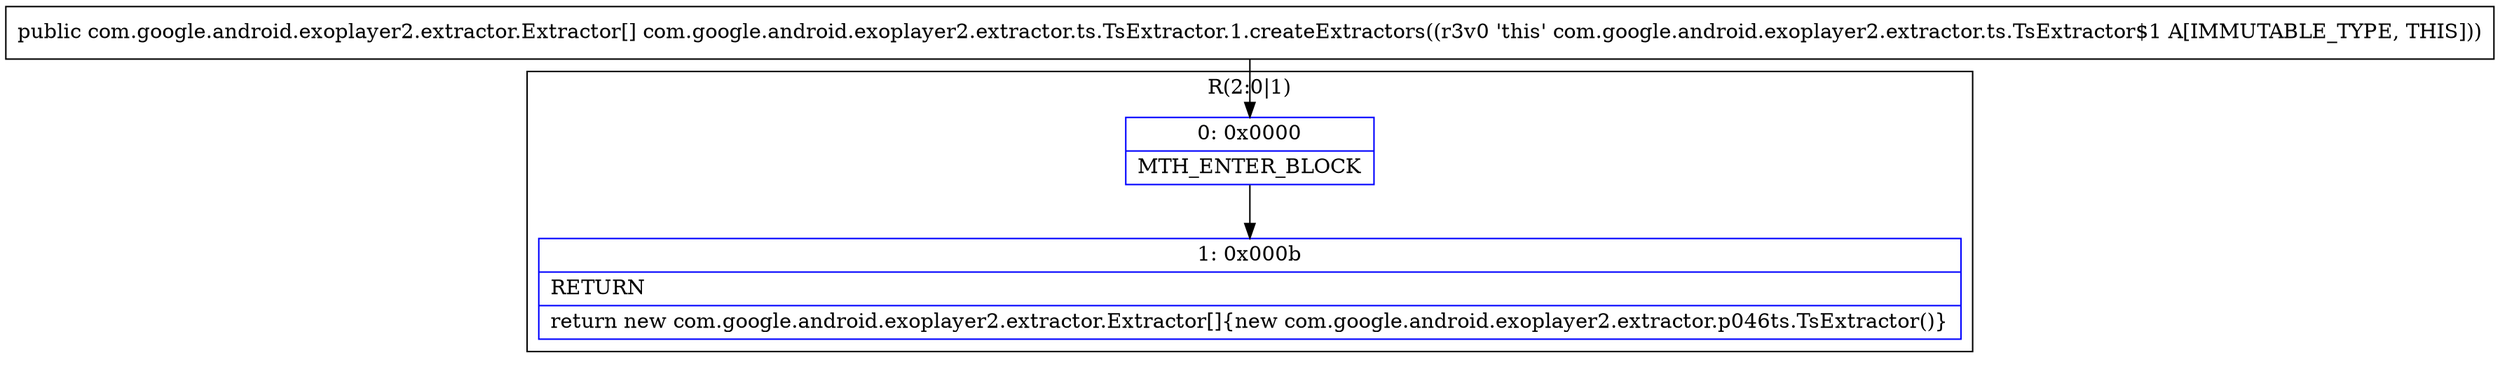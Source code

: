 digraph "CFG forcom.google.android.exoplayer2.extractor.ts.TsExtractor.1.createExtractors()[Lcom\/google\/android\/exoplayer2\/extractor\/Extractor;" {
subgraph cluster_Region_209248796 {
label = "R(2:0|1)";
node [shape=record,color=blue];
Node_0 [shape=record,label="{0\:\ 0x0000|MTH_ENTER_BLOCK\l}"];
Node_1 [shape=record,label="{1\:\ 0x000b|RETURN\l|return new com.google.android.exoplayer2.extractor.Extractor[]\{new com.google.android.exoplayer2.extractor.p046ts.TsExtractor()\}\l}"];
}
MethodNode[shape=record,label="{public com.google.android.exoplayer2.extractor.Extractor[] com.google.android.exoplayer2.extractor.ts.TsExtractor.1.createExtractors((r3v0 'this' com.google.android.exoplayer2.extractor.ts.TsExtractor$1 A[IMMUTABLE_TYPE, THIS])) }"];
MethodNode -> Node_0;
Node_0 -> Node_1;
}

